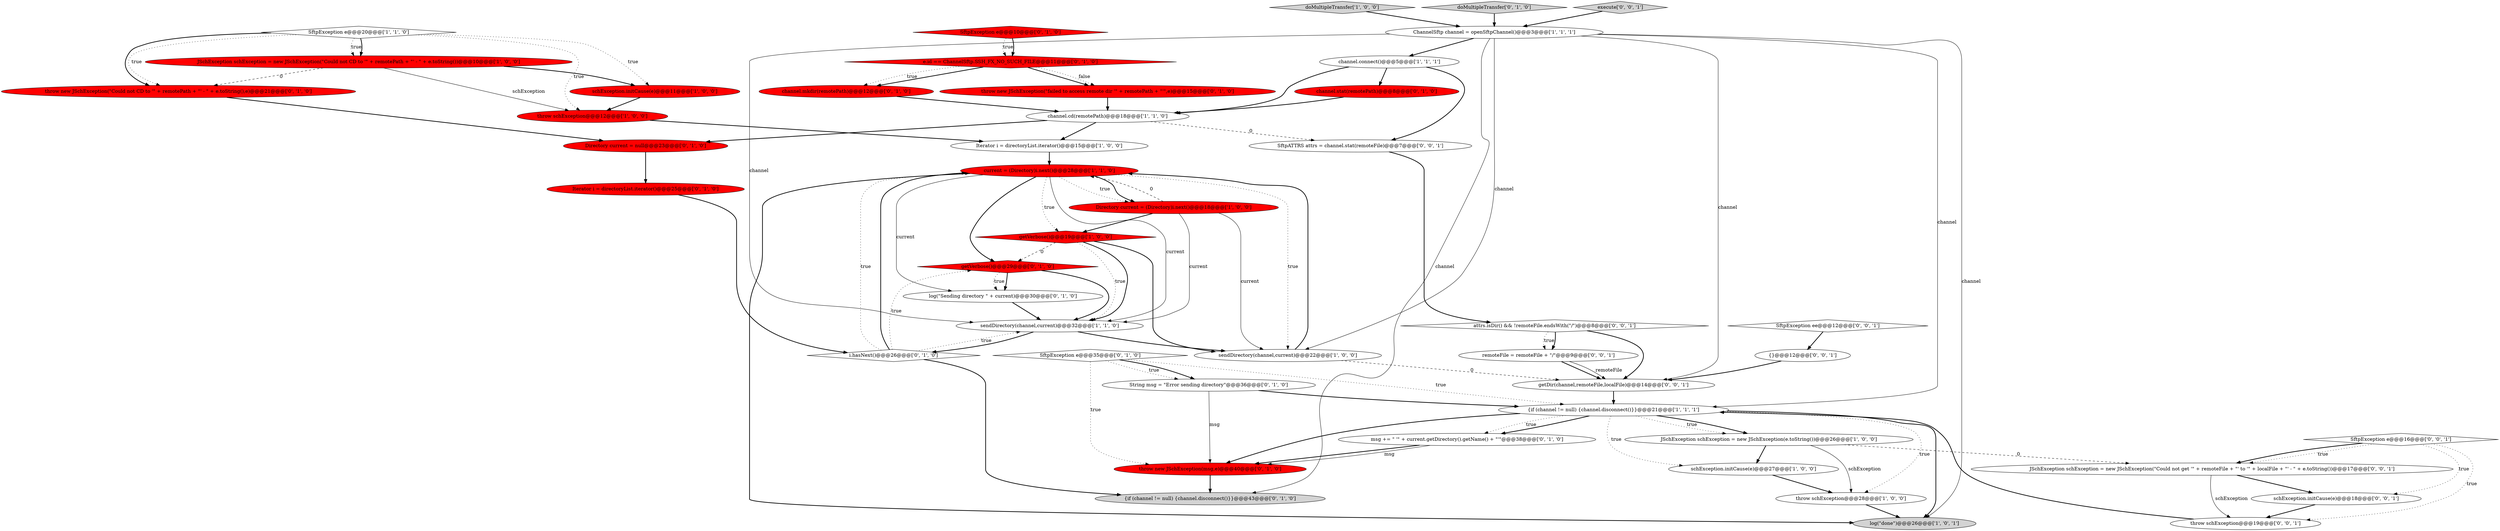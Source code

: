 digraph {
14 [style = filled, label = "{if (channel != null) {channel.disconnect()}}@@@21@@@['1', '1', '1']", fillcolor = white, shape = ellipse image = "AAA0AAABBB1BBB"];
16 [style = filled, label = "current = (Directory)i.next()@@@28@@@['1', '1', '0']", fillcolor = red, shape = ellipse image = "AAA1AAABBB1BBB"];
34 [style = filled, label = "getVerbose()@@@29@@@['0', '1', '0']", fillcolor = red, shape = diamond image = "AAA1AAABBB2BBB"];
15 [style = filled, label = "throw schException@@@28@@@['1', '0', '0']", fillcolor = white, shape = ellipse image = "AAA0AAABBB1BBB"];
36 [style = filled, label = "getDir(channel,remoteFile,localFile)@@@14@@@['0', '0', '1']", fillcolor = white, shape = ellipse image = "AAA0AAABBB3BBB"];
23 [style = filled, label = "i.hasNext()@@@26@@@['0', '1', '0']", fillcolor = white, shape = diamond image = "AAA0AAABBB2BBB"];
37 [style = filled, label = "attrs.isDir() && !remoteFile.endsWith(\"/\")@@@8@@@['0', '0', '1']", fillcolor = white, shape = diamond image = "AAA0AAABBB3BBB"];
31 [style = filled, label = "channel.stat(remotePath)@@@8@@@['0', '1', '0']", fillcolor = red, shape = ellipse image = "AAA1AAABBB2BBB"];
22 [style = filled, label = "msg += \" '\" + current.getDirectory().getName() + \"'\"@@@38@@@['0', '1', '0']", fillcolor = white, shape = ellipse image = "AAA0AAABBB2BBB"];
11 [style = filled, label = "JSchException schException = new JSchException(\"Could not CD to '\" + remotePath + \"' - \" + e.toString())@@@10@@@['1', '0', '0']", fillcolor = red, shape = ellipse image = "AAA1AAABBB1BBB"];
30 [style = filled, label = "{if (channel != null) {channel.disconnect()}}@@@43@@@['0', '1', '0']", fillcolor = lightgray, shape = ellipse image = "AAA0AAABBB2BBB"];
39 [style = filled, label = "{}@@@12@@@['0', '0', '1']", fillcolor = white, shape = ellipse image = "AAA0AAABBB3BBB"];
41 [style = filled, label = "SftpException e@@@16@@@['0', '0', '1']", fillcolor = white, shape = diamond image = "AAA0AAABBB3BBB"];
3 [style = filled, label = "channel.cd(remotePath)@@@18@@@['1', '1', '0']", fillcolor = white, shape = ellipse image = "AAA0AAABBB1BBB"];
40 [style = filled, label = "SftpException ee@@@12@@@['0', '0', '1']", fillcolor = white, shape = diamond image = "AAA0AAABBB3BBB"];
44 [style = filled, label = "schException.initCause(e)@@@18@@@['0', '0', '1']", fillcolor = white, shape = ellipse image = "AAA0AAABBB3BBB"];
32 [style = filled, label = "e.id == ChannelSftp.SSH_FX_NO_SUCH_FILE@@@11@@@['0', '1', '0']", fillcolor = red, shape = diamond image = "AAA1AAABBB2BBB"];
2 [style = filled, label = "Directory current = (Directory)i.next()@@@18@@@['1', '0', '0']", fillcolor = red, shape = ellipse image = "AAA1AAABBB1BBB"];
12 [style = filled, label = "throw schException@@@12@@@['1', '0', '0']", fillcolor = red, shape = ellipse image = "AAA1AAABBB1BBB"];
35 [style = filled, label = "log(\"Sending directory \" + current)@@@30@@@['0', '1', '0']", fillcolor = white, shape = ellipse image = "AAA0AAABBB2BBB"];
5 [style = filled, label = "doMultipleTransfer['1', '0', '0']", fillcolor = lightgray, shape = diamond image = "AAA0AAABBB1BBB"];
19 [style = filled, label = "doMultipleTransfer['0', '1', '0']", fillcolor = lightgray, shape = diamond image = "AAA0AAABBB2BBB"];
18 [style = filled, label = "sendDirectory(channel,current)@@@32@@@['1', '1', '0']", fillcolor = white, shape = ellipse image = "AAA0AAABBB1BBB"];
9 [style = filled, label = "schException.initCause(e)@@@27@@@['1', '0', '0']", fillcolor = white, shape = ellipse image = "AAA0AAABBB1BBB"];
13 [style = filled, label = "sendDirectory(channel,current)@@@22@@@['1', '0', '0']", fillcolor = white, shape = ellipse image = "AAA0AAABBB1BBB"];
33 [style = filled, label = "throw new JSchException(\"Could not CD to '\" + remotePath + \"' - \" + e.toString(),e)@@@21@@@['0', '1', '0']", fillcolor = red, shape = ellipse image = "AAA1AAABBB2BBB"];
46 [style = filled, label = "throw schException@@@19@@@['0', '0', '1']", fillcolor = white, shape = ellipse image = "AAA0AAABBB3BBB"];
42 [style = filled, label = "execute['0', '0', '1']", fillcolor = lightgray, shape = diamond image = "AAA0AAABBB3BBB"];
45 [style = filled, label = "SftpATTRS attrs = channel.stat(remoteFile)@@@7@@@['0', '0', '1']", fillcolor = white, shape = ellipse image = "AAA0AAABBB3BBB"];
7 [style = filled, label = "getVerbose()@@@19@@@['1', '0', '0']", fillcolor = red, shape = diamond image = "AAA1AAABBB1BBB"];
27 [style = filled, label = "channel.mkdir(remotePath)@@@12@@@['0', '1', '0']", fillcolor = red, shape = ellipse image = "AAA1AAABBB2BBB"];
17 [style = filled, label = "SftpException e@@@20@@@['1', '1', '0']", fillcolor = white, shape = diamond image = "AAA0AAABBB1BBB"];
4 [style = filled, label = "Iterator i = directoryList.iterator()@@@15@@@['1', '0', '0']", fillcolor = white, shape = ellipse image = "AAA0AAABBB1BBB"];
8 [style = filled, label = "log(\"done\")@@@26@@@['1', '0', '1']", fillcolor = lightgray, shape = ellipse image = "AAA0AAABBB1BBB"];
25 [style = filled, label = "SftpException e@@@10@@@['0', '1', '0']", fillcolor = red, shape = diamond image = "AAA1AAABBB2BBB"];
38 [style = filled, label = "remoteFile = remoteFile + \"/\"@@@9@@@['0', '0', '1']", fillcolor = white, shape = ellipse image = "AAA0AAABBB3BBB"];
28 [style = filled, label = "SftpException e@@@35@@@['0', '1', '0']", fillcolor = white, shape = diamond image = "AAA0AAABBB2BBB"];
6 [style = filled, label = "ChannelSftp channel = openSftpChannel()@@@3@@@['1', '1', '1']", fillcolor = white, shape = ellipse image = "AAA0AAABBB1BBB"];
24 [style = filled, label = "Directory current = null@@@23@@@['0', '1', '0']", fillcolor = red, shape = ellipse image = "AAA1AAABBB2BBB"];
43 [style = filled, label = "JSchException schException = new JSchException(\"Could not get '\" + remoteFile + \"' to '\" + localFile + \"' - \" + e.toString())@@@17@@@['0', '0', '1']", fillcolor = white, shape = ellipse image = "AAA0AAABBB3BBB"];
10 [style = filled, label = "schException.initCause(e)@@@11@@@['1', '0', '0']", fillcolor = red, shape = ellipse image = "AAA1AAABBB1BBB"];
1 [style = filled, label = "JSchException schException = new JSchException(e.toString())@@@26@@@['1', '0', '0']", fillcolor = white, shape = ellipse image = "AAA0AAABBB1BBB"];
26 [style = filled, label = "throw new JSchException(msg,e)@@@40@@@['0', '1', '0']", fillcolor = red, shape = ellipse image = "AAA1AAABBB2BBB"];
29 [style = filled, label = "String msg = \"Error sending directory\"@@@36@@@['0', '1', '0']", fillcolor = white, shape = ellipse image = "AAA0AAABBB2BBB"];
20 [style = filled, label = "throw new JSchException(\"failed to access remote dir '\" + remotePath + \"'\",e)@@@15@@@['0', '1', '0']", fillcolor = red, shape = ellipse image = "AAA1AAABBB2BBB"];
0 [style = filled, label = "channel.connect()@@@5@@@['1', '1', '1']", fillcolor = white, shape = ellipse image = "AAA0AAABBB1BBB"];
21 [style = filled, label = "Iterator i = directoryList.iterator()@@@25@@@['0', '1', '0']", fillcolor = red, shape = ellipse image = "AAA1AAABBB2BBB"];
29->26 [style = solid, label="msg"];
16->13 [style = dotted, label="true"];
3->24 [style = bold, label=""];
11->33 [style = dashed, label="0"];
28->14 [style = dotted, label="true"];
34->18 [style = bold, label=""];
14->22 [style = dotted, label="true"];
3->4 [style = bold, label=""];
16->7 [style = dotted, label="true"];
44->46 [style = bold, label=""];
37->38 [style = dotted, label="true"];
16->18 [style = solid, label="current"];
23->18 [style = dotted, label="true"];
24->21 [style = bold, label=""];
6->36 [style = solid, label="channel"];
10->12 [style = bold, label=""];
37->38 [style = bold, label=""];
16->35 [style = solid, label="current"];
29->14 [style = bold, label=""];
41->43 [style = dotted, label="true"];
1->15 [style = solid, label="schException"];
43->44 [style = bold, label=""];
32->20 [style = bold, label=""];
7->34 [style = dashed, label="0"];
4->16 [style = bold, label=""];
0->3 [style = bold, label=""];
25->32 [style = dotted, label="true"];
35->18 [style = bold, label=""];
23->30 [style = bold, label=""];
37->36 [style = bold, label=""];
1->43 [style = dashed, label="0"];
41->46 [style = dotted, label="true"];
32->20 [style = dotted, label="false"];
14->22 [style = bold, label=""];
2->13 [style = solid, label="current"];
16->34 [style = bold, label=""];
20->3 [style = bold, label=""];
6->18 [style = solid, label="channel"];
2->18 [style = solid, label="current"];
19->6 [style = bold, label=""];
36->14 [style = bold, label=""];
13->16 [style = bold, label=""];
28->29 [style = dotted, label="true"];
5->6 [style = bold, label=""];
2->16 [style = dashed, label="0"];
46->14 [style = bold, label=""];
14->8 [style = bold, label=""];
14->1 [style = dotted, label="true"];
34->35 [style = bold, label=""];
31->3 [style = bold, label=""];
41->43 [style = bold, label=""];
17->33 [style = dotted, label="true"];
0->31 [style = bold, label=""];
11->12 [style = solid, label="schException"];
21->23 [style = bold, label=""];
23->16 [style = dotted, label="true"];
28->29 [style = bold, label=""];
22->26 [style = bold, label=""];
18->23 [style = bold, label=""];
16->8 [style = bold, label=""];
0->45 [style = bold, label=""];
32->27 [style = bold, label=""];
43->46 [style = solid, label="schException"];
1->9 [style = bold, label=""];
6->8 [style = solid, label="channel"];
40->39 [style = bold, label=""];
17->12 [style = dotted, label="true"];
34->35 [style = dotted, label="true"];
11->10 [style = bold, label=""];
33->24 [style = bold, label=""];
3->45 [style = dashed, label="0"];
7->18 [style = dotted, label="true"];
7->18 [style = bold, label=""];
22->26 [style = solid, label="msg"];
41->44 [style = dotted, label="true"];
15->8 [style = bold, label=""];
17->11 [style = dotted, label="true"];
7->13 [style = bold, label=""];
23->16 [style = bold, label=""];
16->2 [style = dotted, label="true"];
13->36 [style = dashed, label="0"];
6->13 [style = solid, label="channel"];
6->14 [style = solid, label="channel"];
6->30 [style = solid, label="channel"];
27->3 [style = bold, label=""];
25->32 [style = bold, label=""];
38->36 [style = bold, label=""];
6->0 [style = bold, label=""];
17->33 [style = bold, label=""];
16->2 [style = bold, label=""];
38->36 [style = solid, label="remoteFile"];
14->1 [style = bold, label=""];
26->30 [style = bold, label=""];
14->26 [style = bold, label=""];
17->10 [style = dotted, label="true"];
14->15 [style = dotted, label="true"];
32->27 [style = dotted, label="true"];
42->6 [style = bold, label=""];
12->4 [style = bold, label=""];
9->15 [style = bold, label=""];
28->26 [style = dotted, label="true"];
18->13 [style = bold, label=""];
45->37 [style = bold, label=""];
14->9 [style = dotted, label="true"];
2->7 [style = bold, label=""];
39->36 [style = bold, label=""];
23->34 [style = dotted, label="true"];
17->11 [style = bold, label=""];
}

